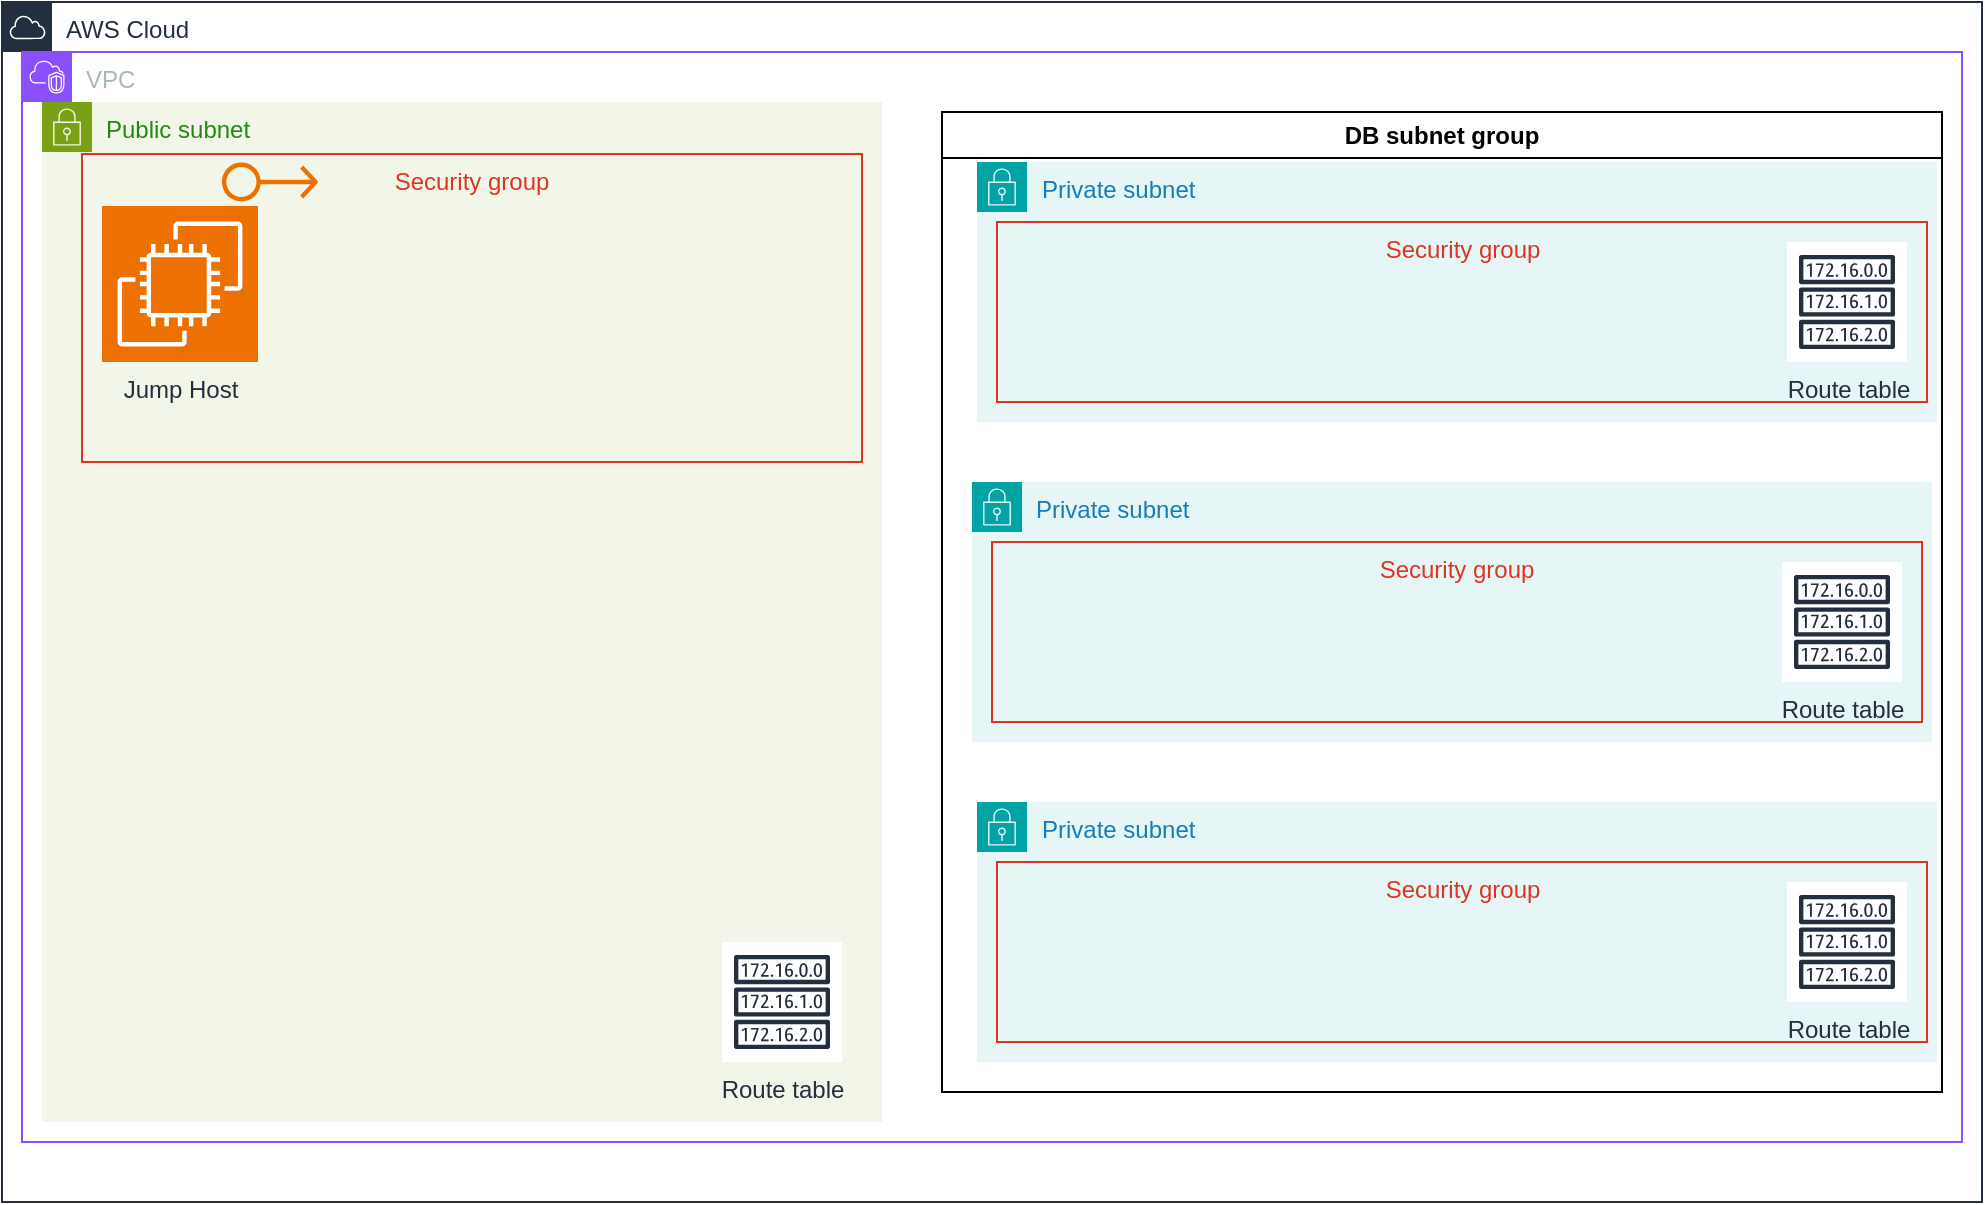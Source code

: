 <mxfile version="22.1.2" type="device">
  <diagram id="Ht1M8jgEwFfnCIfOTk4-" name="Page-1">
    <mxGraphModel dx="1460" dy="761" grid="1" gridSize="10" guides="1" tooltips="1" connect="1" arrows="1" fold="1" page="1" pageScale="1" pageWidth="1169" pageHeight="827" math="0" shadow="0">
      <root>
        <mxCell id="0" />
        <mxCell id="1" parent="0" />
        <mxCell id="n5eNbq0Di45sEn5enMOa-1" value="AWS Cloud" style="points=[[0,0],[0.25,0],[0.5,0],[0.75,0],[1,0],[1,0.25],[1,0.5],[1,0.75],[1,1],[0.75,1],[0.5,1],[0.25,1],[0,1],[0,0.75],[0,0.5],[0,0.25]];outlineConnect=0;gradientColor=none;html=1;whiteSpace=wrap;fontSize=12;fontStyle=0;container=1;pointerEvents=0;collapsible=0;recursiveResize=0;shape=mxgraph.aws4.group;grIcon=mxgraph.aws4.group_aws_cloud;strokeColor=#232F3E;fillColor=none;verticalAlign=top;align=left;spacingLeft=30;fontColor=#232F3E;dashed=0;" parent="1" vertex="1">
          <mxGeometry x="40" y="40" width="990" height="600" as="geometry" />
        </mxCell>
        <mxCell id="n5eNbq0Di45sEn5enMOa-3" value="Public subnet" style="points=[[0,0],[0.25,0],[0.5,0],[0.75,0],[1,0],[1,0.25],[1,0.5],[1,0.75],[1,1],[0.75,1],[0.5,1],[0.25,1],[0,1],[0,0.75],[0,0.5],[0,0.25]];outlineConnect=0;gradientColor=none;html=1;whiteSpace=wrap;fontSize=12;fontStyle=0;container=1;pointerEvents=0;collapsible=0;recursiveResize=0;shape=mxgraph.aws4.group;grIcon=mxgraph.aws4.group_security_group;grStroke=0;strokeColor=#7AA116;fillColor=#F2F6E8;verticalAlign=top;align=left;spacingLeft=30;fontColor=#248814;dashed=0;" parent="n5eNbq0Di45sEn5enMOa-1" vertex="1">
          <mxGeometry x="20" y="50" width="420" height="510" as="geometry" />
        </mxCell>
        <mxCell id="n5eNbq0Di45sEn5enMOa-7" value="Jump Host" style="sketch=0;points=[[0,0,0],[0.25,0,0],[0.5,0,0],[0.75,0,0],[1,0,0],[0,1,0],[0.25,1,0],[0.5,1,0],[0.75,1,0],[1,1,0],[0,0.25,0],[0,0.5,0],[0,0.75,0],[1,0.25,0],[1,0.5,0],[1,0.75,0]];outlineConnect=0;fontColor=#232F3E;fillColor=#ED7100;strokeColor=#ffffff;dashed=0;verticalLabelPosition=bottom;verticalAlign=top;align=center;html=1;fontSize=12;fontStyle=0;aspect=fixed;shape=mxgraph.aws4.resourceIcon;resIcon=mxgraph.aws4.ec2;" parent="n5eNbq0Di45sEn5enMOa-3" vertex="1">
          <mxGeometry x="30" y="52" width="78" height="78" as="geometry" />
        </mxCell>
        <mxCell id="n5eNbq0Di45sEn5enMOa-8" value="" style="sketch=0;outlineConnect=0;fontColor=#232F3E;gradientColor=none;fillColor=#ED7100;strokeColor=none;dashed=0;verticalLabelPosition=bottom;verticalAlign=top;align=center;html=1;fontSize=12;fontStyle=0;aspect=fixed;pointerEvents=1;shape=mxgraph.aws4.elastic_ip_address;" parent="n5eNbq0Di45sEn5enMOa-3" vertex="1">
          <mxGeometry x="90" y="30" width="48" height="20" as="geometry" />
        </mxCell>
        <mxCell id="n5eNbq0Di45sEn5enMOa-11" value="Security group" style="fillColor=none;strokeColor=#DD3522;verticalAlign=top;fontStyle=0;fontColor=#DD3522;whiteSpace=wrap;html=1;" parent="n5eNbq0Di45sEn5enMOa-3" vertex="1">
          <mxGeometry x="20" y="26" width="390" height="154" as="geometry" />
        </mxCell>
        <mxCell id="n5eNbq0Di45sEn5enMOa-16" value="Route table" style="sketch=0;outlineConnect=0;fontColor=#232F3E;gradientColor=none;strokeColor=#232F3E;fillColor=#ffffff;dashed=0;verticalLabelPosition=bottom;verticalAlign=top;align=center;html=1;fontSize=12;fontStyle=0;aspect=fixed;shape=mxgraph.aws4.resourceIcon;resIcon=mxgraph.aws4.route_table;" parent="n5eNbq0Di45sEn5enMOa-3" vertex="1">
          <mxGeometry x="340" y="420" width="60" height="60" as="geometry" />
        </mxCell>
        <mxCell id="n5eNbq0Di45sEn5enMOa-21" value="Private subnet" style="points=[[0,0],[0.25,0],[0.5,0],[0.75,0],[1,0],[1,0.25],[1,0.5],[1,0.75],[1,1],[0.75,1],[0.5,1],[0.25,1],[0,1],[0,0.75],[0,0.5],[0,0.25]];outlineConnect=0;gradientColor=none;html=1;whiteSpace=wrap;fontSize=12;fontStyle=0;container=1;pointerEvents=0;collapsible=0;recursiveResize=0;shape=mxgraph.aws4.group;grIcon=mxgraph.aws4.group_security_group;grStroke=0;strokeColor=#00A4A6;fillColor=#E6F6F7;verticalAlign=top;align=left;spacingLeft=30;fontColor=#147EBA;dashed=0;" parent="n5eNbq0Di45sEn5enMOa-1" vertex="1">
          <mxGeometry x="485" y="240" width="480" height="130" as="geometry" />
        </mxCell>
        <mxCell id="n5eNbq0Di45sEn5enMOa-22" value="Security group" style="fillColor=none;strokeColor=#DD3522;verticalAlign=top;fontStyle=0;fontColor=#DD3522;whiteSpace=wrap;html=1;" parent="n5eNbq0Di45sEn5enMOa-21" vertex="1">
          <mxGeometry x="10" y="30" width="465" height="90" as="geometry" />
        </mxCell>
        <mxCell id="n5eNbq0Di45sEn5enMOa-23" value="Route table" style="sketch=0;outlineConnect=0;fontColor=#232F3E;gradientColor=none;strokeColor=#232F3E;fillColor=#ffffff;dashed=0;verticalLabelPosition=bottom;verticalAlign=top;align=center;html=1;fontSize=12;fontStyle=0;aspect=fixed;shape=mxgraph.aws4.resourceIcon;resIcon=mxgraph.aws4.route_table;" parent="n5eNbq0Di45sEn5enMOa-21" vertex="1">
          <mxGeometry x="405" y="40" width="60" height="60" as="geometry" />
        </mxCell>
        <mxCell id="n5eNbq0Di45sEn5enMOa-27" value="VPC" style="points=[[0,0],[0.25,0],[0.5,0],[0.75,0],[1,0],[1,0.25],[1,0.5],[1,0.75],[1,1],[0.75,1],[0.5,1],[0.25,1],[0,1],[0,0.75],[0,0.5],[0,0.25]];outlineConnect=0;gradientColor=none;html=1;whiteSpace=wrap;fontSize=12;fontStyle=0;container=1;pointerEvents=0;collapsible=0;recursiveResize=0;shape=mxgraph.aws4.group;grIcon=mxgraph.aws4.group_vpc2;strokeColor=#8C4FFF;fillColor=none;verticalAlign=top;align=left;spacingLeft=30;fontColor=#AAB7B8;dashed=0;" parent="n5eNbq0Di45sEn5enMOa-1" vertex="1">
          <mxGeometry x="10" y="25" width="970" height="545" as="geometry" />
        </mxCell>
        <mxCell id="WV27aniR_UITIvg6GLv8-1" value="DB subnet group" style="swimlane;whiteSpace=wrap;html=1;" vertex="1" parent="n5eNbq0Di45sEn5enMOa-27">
          <mxGeometry x="460" y="30" width="500" height="490" as="geometry" />
        </mxCell>
        <mxCell id="n5eNbq0Di45sEn5enMOa-4" value="Private subnet" style="points=[[0,0],[0.25,0],[0.5,0],[0.75,0],[1,0],[1,0.25],[1,0.5],[1,0.75],[1,1],[0.75,1],[0.5,1],[0.25,1],[0,1],[0,0.75],[0,0.5],[0,0.25]];outlineConnect=0;gradientColor=none;html=1;whiteSpace=wrap;fontSize=12;fontStyle=0;container=1;pointerEvents=0;collapsible=0;recursiveResize=0;shape=mxgraph.aws4.group;grIcon=mxgraph.aws4.group_security_group;grStroke=0;strokeColor=#00A4A6;fillColor=#E6F6F7;verticalAlign=top;align=left;spacingLeft=30;fontColor=#147EBA;dashed=0;" parent="n5eNbq0Di45sEn5enMOa-27" vertex="1">
          <mxGeometry x="477.5" y="55" width="480" height="130" as="geometry" />
        </mxCell>
        <mxCell id="n5eNbq0Di45sEn5enMOa-20" value="Security group" style="fillColor=none;strokeColor=#DD3522;verticalAlign=top;fontStyle=0;fontColor=#DD3522;whiteSpace=wrap;html=1;" parent="n5eNbq0Di45sEn5enMOa-4" vertex="1">
          <mxGeometry x="10" y="30" width="465" height="90" as="geometry" />
        </mxCell>
        <mxCell id="n5eNbq0Di45sEn5enMOa-19" value="Route table" style="sketch=0;outlineConnect=0;fontColor=#232F3E;gradientColor=none;strokeColor=#232F3E;fillColor=#ffffff;dashed=0;verticalLabelPosition=bottom;verticalAlign=top;align=center;html=1;fontSize=12;fontStyle=0;aspect=fixed;shape=mxgraph.aws4.resourceIcon;resIcon=mxgraph.aws4.route_table;" parent="n5eNbq0Di45sEn5enMOa-4" vertex="1">
          <mxGeometry x="405" y="40" width="60" height="60" as="geometry" />
        </mxCell>
        <mxCell id="n5eNbq0Di45sEn5enMOa-24" value="Private subnet" style="points=[[0,0],[0.25,0],[0.5,0],[0.75,0],[1,0],[1,0.25],[1,0.5],[1,0.75],[1,1],[0.75,1],[0.5,1],[0.25,1],[0,1],[0,0.75],[0,0.5],[0,0.25]];outlineConnect=0;gradientColor=none;html=1;whiteSpace=wrap;fontSize=12;fontStyle=0;container=1;pointerEvents=0;collapsible=0;recursiveResize=0;shape=mxgraph.aws4.group;grIcon=mxgraph.aws4.group_security_group;grStroke=0;strokeColor=#00A4A6;fillColor=#E6F6F7;verticalAlign=top;align=left;spacingLeft=30;fontColor=#147EBA;dashed=0;" parent="n5eNbq0Di45sEn5enMOa-27" vertex="1">
          <mxGeometry x="477.5" y="375" width="480" height="130" as="geometry" />
        </mxCell>
        <mxCell id="n5eNbq0Di45sEn5enMOa-25" value="Security group" style="fillColor=none;strokeColor=#DD3522;verticalAlign=top;fontStyle=0;fontColor=#DD3522;whiteSpace=wrap;html=1;" parent="n5eNbq0Di45sEn5enMOa-24" vertex="1">
          <mxGeometry x="10" y="30" width="465" height="90" as="geometry" />
        </mxCell>
        <mxCell id="n5eNbq0Di45sEn5enMOa-26" value="Route table" style="sketch=0;outlineConnect=0;fontColor=#232F3E;gradientColor=none;strokeColor=#232F3E;fillColor=#ffffff;dashed=0;verticalLabelPosition=bottom;verticalAlign=top;align=center;html=1;fontSize=12;fontStyle=0;aspect=fixed;shape=mxgraph.aws4.resourceIcon;resIcon=mxgraph.aws4.route_table;" parent="n5eNbq0Di45sEn5enMOa-24" vertex="1">
          <mxGeometry x="405" y="40" width="60" height="60" as="geometry" />
        </mxCell>
      </root>
    </mxGraphModel>
  </diagram>
</mxfile>

